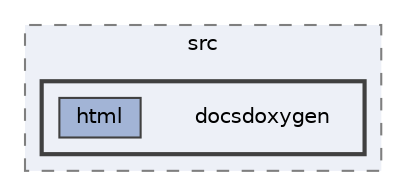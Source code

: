 digraph "docsdoxygen"
{
 // INTERACTIVE_SVG=YES
 // LATEX_PDF_SIZE
  bgcolor="transparent";
  edge [fontname=Helvetica,fontsize=10,labelfontname=Helvetica,labelfontsize=10];
  node [fontname=Helvetica,fontsize=10,shape=box,height=0.2,width=0.4];
  compound=true
  subgraph clusterdir_4461b9bc08d28c5b8611b93481ad6b82 {
    graph [ bgcolor="#edf0f7", pencolor="grey50", label="src", fontname=Helvetica,fontsize=10 style="filled,dashed", URL="dir_4461b9bc08d28c5b8611b93481ad6b82.html",tooltip=""]
  subgraph clusterdir_a00553a701a27cdeee5766bacff495a1 {
    graph [ bgcolor="#edf0f7", pencolor="grey25", label="", fontname=Helvetica,fontsize=10 style="filled,bold", URL="dir_a00553a701a27cdeee5766bacff495a1.html",tooltip=""]
    dir_a00553a701a27cdeee5766bacff495a1 [shape=plaintext, label="docsdoxygen"];
  dir_2fdfbc3a1e7b82a8534805322f7f4b16 [label="html", fillcolor="#a2b4d6", color="grey25", style="filled", URL="dir_2fdfbc3a1e7b82a8534805322f7f4b16.html",tooltip=""];
  }
  }
}
